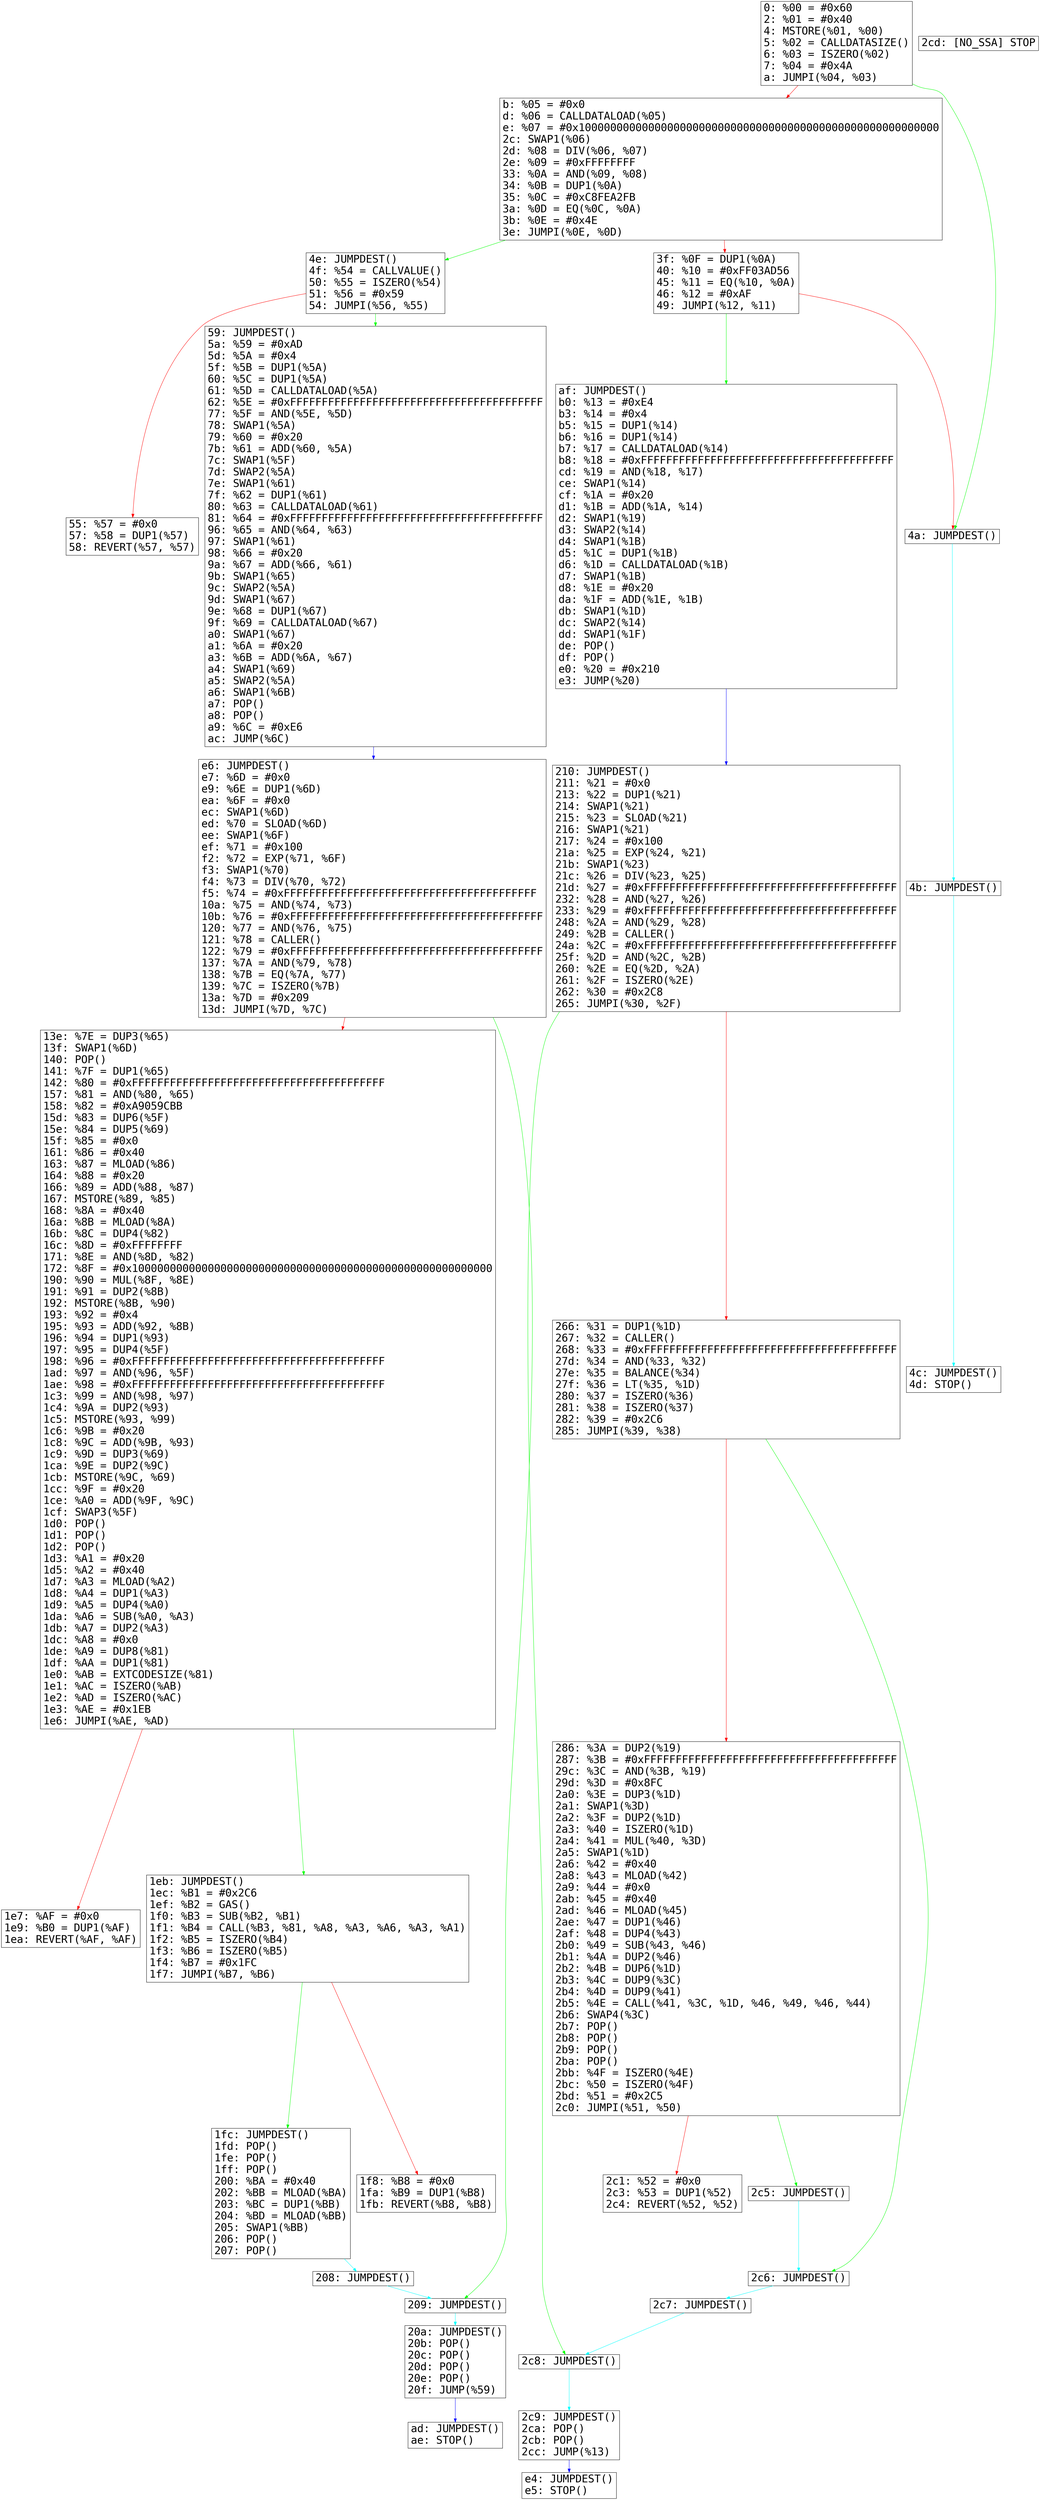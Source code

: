 digraph "graph.cfg.gv" {
	subgraph global {
		node [fontname=Courier fontsize=30.0 rank=same shape=box]
		block_0 [label="0: %00 = #0x60\l2: %01 = #0x40\l4: MSTORE(%01, %00)\l5: %02 = CALLDATASIZE()\l6: %03 = ISZERO(%02)\l7: %04 = #0x4A\la: JUMPI(%04, %03)\l"]
		block_b [label="b: %05 = #0x0\ld: %06 = CALLDATALOAD(%05)\le: %07 = #0x100000000000000000000000000000000000000000000000000000000\l2c: SWAP1(%06)\l2d: %08 = DIV(%06, %07)\l2e: %09 = #0xFFFFFFFF\l33: %0A = AND(%09, %08)\l34: %0B = DUP1(%0A)\l35: %0C = #0xC8FEA2FB\l3a: %0D = EQ(%0C, %0A)\l3b: %0E = #0x4E\l3e: JUMPI(%0E, %0D)\l"]
		block_3f [label="3f: %0F = DUP1(%0A)\l40: %10 = #0xFF03AD56\l45: %11 = EQ(%10, %0A)\l46: %12 = #0xAF\l49: JUMPI(%12, %11)\l"]
		block_4a [label="4a: JUMPDEST()\l"]
		block_4b [label="4b: JUMPDEST()\l"]
		block_4c [label="4c: JUMPDEST()\l4d: STOP()\l"]
		block_4e [label="4e: JUMPDEST()\l4f: %54 = CALLVALUE()\l50: %55 = ISZERO(%54)\l51: %56 = #0x59\l54: JUMPI(%56, %55)\l"]
		block_55 [label="55: %57 = #0x0\l57: %58 = DUP1(%57)\l58: REVERT(%57, %57)\l"]
		block_59 [label="59: JUMPDEST()\l5a: %59 = #0xAD\l5d: %5A = #0x4\l5f: %5B = DUP1(%5A)\l60: %5C = DUP1(%5A)\l61: %5D = CALLDATALOAD(%5A)\l62: %5E = #0xFFFFFFFFFFFFFFFFFFFFFFFFFFFFFFFFFFFFFFFF\l77: %5F = AND(%5E, %5D)\l78: SWAP1(%5A)\l79: %60 = #0x20\l7b: %61 = ADD(%60, %5A)\l7c: SWAP1(%5F)\l7d: SWAP2(%5A)\l7e: SWAP1(%61)\l7f: %62 = DUP1(%61)\l80: %63 = CALLDATALOAD(%61)\l81: %64 = #0xFFFFFFFFFFFFFFFFFFFFFFFFFFFFFFFFFFFFFFFF\l96: %65 = AND(%64, %63)\l97: SWAP1(%61)\l98: %66 = #0x20\l9a: %67 = ADD(%66, %61)\l9b: SWAP1(%65)\l9c: SWAP2(%5A)\l9d: SWAP1(%67)\l9e: %68 = DUP1(%67)\l9f: %69 = CALLDATALOAD(%67)\la0: SWAP1(%67)\la1: %6A = #0x20\la3: %6B = ADD(%6A, %67)\la4: SWAP1(%69)\la5: SWAP2(%5A)\la6: SWAP1(%6B)\la7: POP()\la8: POP()\la9: %6C = #0xE6\lac: JUMP(%6C)\l"]
		block_ad [label="ad: JUMPDEST()\lae: STOP()\l"]
		block_af [label="af: JUMPDEST()\lb0: %13 = #0xE4\lb3: %14 = #0x4\lb5: %15 = DUP1(%14)\lb6: %16 = DUP1(%14)\lb7: %17 = CALLDATALOAD(%14)\lb8: %18 = #0xFFFFFFFFFFFFFFFFFFFFFFFFFFFFFFFFFFFFFFFF\lcd: %19 = AND(%18, %17)\lce: SWAP1(%14)\lcf: %1A = #0x20\ld1: %1B = ADD(%1A, %14)\ld2: SWAP1(%19)\ld3: SWAP2(%14)\ld4: SWAP1(%1B)\ld5: %1C = DUP1(%1B)\ld6: %1D = CALLDATALOAD(%1B)\ld7: SWAP1(%1B)\ld8: %1E = #0x20\lda: %1F = ADD(%1E, %1B)\ldb: SWAP1(%1D)\ldc: SWAP2(%14)\ldd: SWAP1(%1F)\lde: POP()\ldf: POP()\le0: %20 = #0x210\le3: JUMP(%20)\l"]
		block_e4 [label="e4: JUMPDEST()\le5: STOP()\l"]
		block_e6 [label="e6: JUMPDEST()\le7: %6D = #0x0\le9: %6E = DUP1(%6D)\lea: %6F = #0x0\lec: SWAP1(%6D)\led: %70 = SLOAD(%6D)\lee: SWAP1(%6F)\lef: %71 = #0x100\lf2: %72 = EXP(%71, %6F)\lf3: SWAP1(%70)\lf4: %73 = DIV(%70, %72)\lf5: %74 = #0xFFFFFFFFFFFFFFFFFFFFFFFFFFFFFFFFFFFFFFFF\l10a: %75 = AND(%74, %73)\l10b: %76 = #0xFFFFFFFFFFFFFFFFFFFFFFFFFFFFFFFFFFFFFFFF\l120: %77 = AND(%76, %75)\l121: %78 = CALLER()\l122: %79 = #0xFFFFFFFFFFFFFFFFFFFFFFFFFFFFFFFFFFFFFFFF\l137: %7A = AND(%79, %78)\l138: %7B = EQ(%7A, %77)\l139: %7C = ISZERO(%7B)\l13a: %7D = #0x209\l13d: JUMPI(%7D, %7C)\l"]
		block_13e [label="13e: %7E = DUP3(%65)\l13f: SWAP1(%6D)\l140: POP()\l141: %7F = DUP1(%65)\l142: %80 = #0xFFFFFFFFFFFFFFFFFFFFFFFFFFFFFFFFFFFFFFFF\l157: %81 = AND(%80, %65)\l158: %82 = #0xA9059CBB\l15d: %83 = DUP6(%5F)\l15e: %84 = DUP5(%69)\l15f: %85 = #0x0\l161: %86 = #0x40\l163: %87 = MLOAD(%86)\l164: %88 = #0x20\l166: %89 = ADD(%88, %87)\l167: MSTORE(%89, %85)\l168: %8A = #0x40\l16a: %8B = MLOAD(%8A)\l16b: %8C = DUP4(%82)\l16c: %8D = #0xFFFFFFFF\l171: %8E = AND(%8D, %82)\l172: %8F = #0x100000000000000000000000000000000000000000000000000000000\l190: %90 = MUL(%8F, %8E)\l191: %91 = DUP2(%8B)\l192: MSTORE(%8B, %90)\l193: %92 = #0x4\l195: %93 = ADD(%92, %8B)\l196: %94 = DUP1(%93)\l197: %95 = DUP4(%5F)\l198: %96 = #0xFFFFFFFFFFFFFFFFFFFFFFFFFFFFFFFFFFFFFFFF\l1ad: %97 = AND(%96, %5F)\l1ae: %98 = #0xFFFFFFFFFFFFFFFFFFFFFFFFFFFFFFFFFFFFFFFF\l1c3: %99 = AND(%98, %97)\l1c4: %9A = DUP2(%93)\l1c5: MSTORE(%93, %99)\l1c6: %9B = #0x20\l1c8: %9C = ADD(%9B, %93)\l1c9: %9D = DUP3(%69)\l1ca: %9E = DUP2(%9C)\l1cb: MSTORE(%9C, %69)\l1cc: %9F = #0x20\l1ce: %A0 = ADD(%9F, %9C)\l1cf: SWAP3(%5F)\l1d0: POP()\l1d1: POP()\l1d2: POP()\l1d3: %A1 = #0x20\l1d5: %A2 = #0x40\l1d7: %A3 = MLOAD(%A2)\l1d8: %A4 = DUP1(%A3)\l1d9: %A5 = DUP4(%A0)\l1da: %A6 = SUB(%A0, %A3)\l1db: %A7 = DUP2(%A3)\l1dc: %A8 = #0x0\l1de: %A9 = DUP8(%81)\l1df: %AA = DUP1(%81)\l1e0: %AB = EXTCODESIZE(%81)\l1e1: %AC = ISZERO(%AB)\l1e2: %AD = ISZERO(%AC)\l1e3: %AE = #0x1EB\l1e6: JUMPI(%AE, %AD)\l"]
		block_1e7 [label="1e7: %AF = #0x0\l1e9: %B0 = DUP1(%AF)\l1ea: REVERT(%AF, %AF)\l"]
		block_1eb [label="1eb: JUMPDEST()\l1ec: %B1 = #0x2C6\l1ef: %B2 = GAS()\l1f0: %B3 = SUB(%B2, %B1)\l1f1: %B4 = CALL(%B3, %81, %A8, %A3, %A6, %A3, %A1)\l1f2: %B5 = ISZERO(%B4)\l1f3: %B6 = ISZERO(%B5)\l1f4: %B7 = #0x1FC\l1f7: JUMPI(%B7, %B6)\l"]
		block_1f8 [label="1f8: %B8 = #0x0\l1fa: %B9 = DUP1(%B8)\l1fb: REVERT(%B8, %B8)\l"]
		block_1fc [label="1fc: JUMPDEST()\l1fd: POP()\l1fe: POP()\l1ff: POP()\l200: %BA = #0x40\l202: %BB = MLOAD(%BA)\l203: %BC = DUP1(%BB)\l204: %BD = MLOAD(%BB)\l205: SWAP1(%BB)\l206: POP()\l207: POP()\l"]
		block_208 [label="208: JUMPDEST()\l"]
		block_209 [label="209: JUMPDEST()\l"]
		block_20a [label="20a: JUMPDEST()\l20b: POP()\l20c: POP()\l20d: POP()\l20e: POP()\l20f: JUMP(%59)\l"]
		block_210 [label="210: JUMPDEST()\l211: %21 = #0x0\l213: %22 = DUP1(%21)\l214: SWAP1(%21)\l215: %23 = SLOAD(%21)\l216: SWAP1(%21)\l217: %24 = #0x100\l21a: %25 = EXP(%24, %21)\l21b: SWAP1(%23)\l21c: %26 = DIV(%23, %25)\l21d: %27 = #0xFFFFFFFFFFFFFFFFFFFFFFFFFFFFFFFFFFFFFFFF\l232: %28 = AND(%27, %26)\l233: %29 = #0xFFFFFFFFFFFFFFFFFFFFFFFFFFFFFFFFFFFFFFFF\l248: %2A = AND(%29, %28)\l249: %2B = CALLER()\l24a: %2C = #0xFFFFFFFFFFFFFFFFFFFFFFFFFFFFFFFFFFFFFFFF\l25f: %2D = AND(%2C, %2B)\l260: %2E = EQ(%2D, %2A)\l261: %2F = ISZERO(%2E)\l262: %30 = #0x2C8\l265: JUMPI(%30, %2F)\l"]
		block_266 [label="266: %31 = DUP1(%1D)\l267: %32 = CALLER()\l268: %33 = #0xFFFFFFFFFFFFFFFFFFFFFFFFFFFFFFFFFFFFFFFF\l27d: %34 = AND(%33, %32)\l27e: %35 = BALANCE(%34)\l27f: %36 = LT(%35, %1D)\l280: %37 = ISZERO(%36)\l281: %38 = ISZERO(%37)\l282: %39 = #0x2C6\l285: JUMPI(%39, %38)\l"]
		block_286 [label="286: %3A = DUP2(%19)\l287: %3B = #0xFFFFFFFFFFFFFFFFFFFFFFFFFFFFFFFFFFFFFFFF\l29c: %3C = AND(%3B, %19)\l29d: %3D = #0x8FC\l2a0: %3E = DUP3(%1D)\l2a1: SWAP1(%3D)\l2a2: %3F = DUP2(%1D)\l2a3: %40 = ISZERO(%1D)\l2a4: %41 = MUL(%40, %3D)\l2a5: SWAP1(%1D)\l2a6: %42 = #0x40\l2a8: %43 = MLOAD(%42)\l2a9: %44 = #0x0\l2ab: %45 = #0x40\l2ad: %46 = MLOAD(%45)\l2ae: %47 = DUP1(%46)\l2af: %48 = DUP4(%43)\l2b0: %49 = SUB(%43, %46)\l2b1: %4A = DUP2(%46)\l2b2: %4B = DUP6(%1D)\l2b3: %4C = DUP9(%3C)\l2b4: %4D = DUP9(%41)\l2b5: %4E = CALL(%41, %3C, %1D, %46, %49, %46, %44)\l2b6: SWAP4(%3C)\l2b7: POP()\l2b8: POP()\l2b9: POP()\l2ba: POP()\l2bb: %4F = ISZERO(%4E)\l2bc: %50 = ISZERO(%4F)\l2bd: %51 = #0x2C5\l2c0: JUMPI(%51, %50)\l"]
		block_2c1 [label="2c1: %52 = #0x0\l2c3: %53 = DUP1(%52)\l2c4: REVERT(%52, %52)\l"]
		block_2c5 [label="2c5: JUMPDEST()\l"]
		block_2c6 [label="2c6: JUMPDEST()\l"]
		block_2c7 [label="2c7: JUMPDEST()\l"]
		block_2c8 [label="2c8: JUMPDEST()\l"]
		block_2c9 [label="2c9: JUMPDEST()\l2ca: POP()\l2cb: POP()\l2cc: JUMP(%13)\l"]
		block_2cd [label="2cd: [NO_SSA] STOP\l"]
	}
	block_2c9 -> block_e4 [color=blue]
	block_2c5 -> block_2c6 [color=cyan]
	block_208 -> block_209 [color=cyan]
	block_0 -> block_4a [color=green]
	block_210 -> block_2c8 [color=green]
	block_2c7 -> block_2c8 [color=cyan]
	block_13e -> block_1eb [color=green]
	block_e6 -> block_13e [color=red]
	block_2c8 -> block_2c9 [color=cyan]
	block_af -> block_210 [color=blue]
	block_4e -> block_55 [color=red]
	block_59 -> block_e6 [color=blue]
	block_20a -> block_ad [color=blue]
	block_3f -> block_af [color=green]
	block_1eb -> block_1fc [color=green]
	block_286 -> block_2c1 [color=red]
	block_2c6 -> block_2c7 [color=cyan]
	block_3f -> block_4a [color=red]
	block_0 -> block_b [color=red]
	block_210 -> block_266 [color=red]
	block_b -> block_3f [color=red]
	block_4b -> block_4c [color=cyan]
	block_4a -> block_4b [color=cyan]
	block_4e -> block_59 [color=green]
	block_b -> block_4e [color=green]
	block_e6 -> block_209 [color=green]
	block_13e -> block_1e7 [color=red]
	block_1eb -> block_1f8 [color=red]
	block_1fc -> block_208 [color=cyan]
	block_209 -> block_20a [color=cyan]
	block_266 -> block_2c6 [color=green]
	block_286 -> block_2c5 [color=green]
	block_266 -> block_286 [color=red]
}

